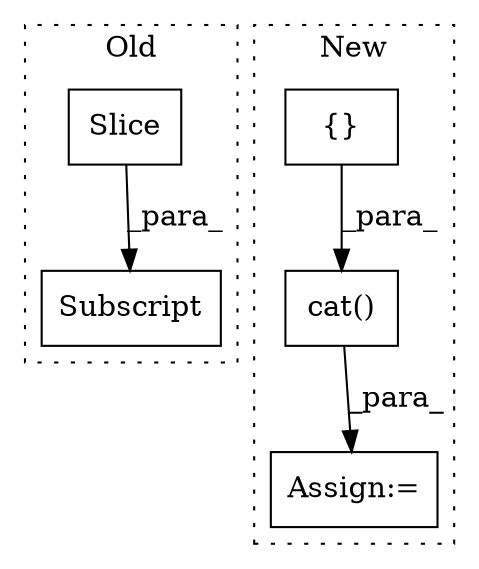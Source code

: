 digraph G {
subgraph cluster0 {
1 [label="Slice" a="80" s="8708" l="1" shape="box"];
3 [label="Subscript" a="63" s="8699,0" l="22,0" shape="box"];
label = "Old";
style="dotted";
}
subgraph cluster1 {
2 [label="cat()" a="75" s="8218,8258" l="10,8" shape="box"];
4 [label="Assign:=" a="68" s="8215" l="3" shape="box"];
5 [label="{}" a="59" s="8228,8257" l="1,0" shape="box"];
label = "New";
style="dotted";
}
1 -> 3 [label="_para_"];
2 -> 4 [label="_para_"];
5 -> 2 [label="_para_"];
}